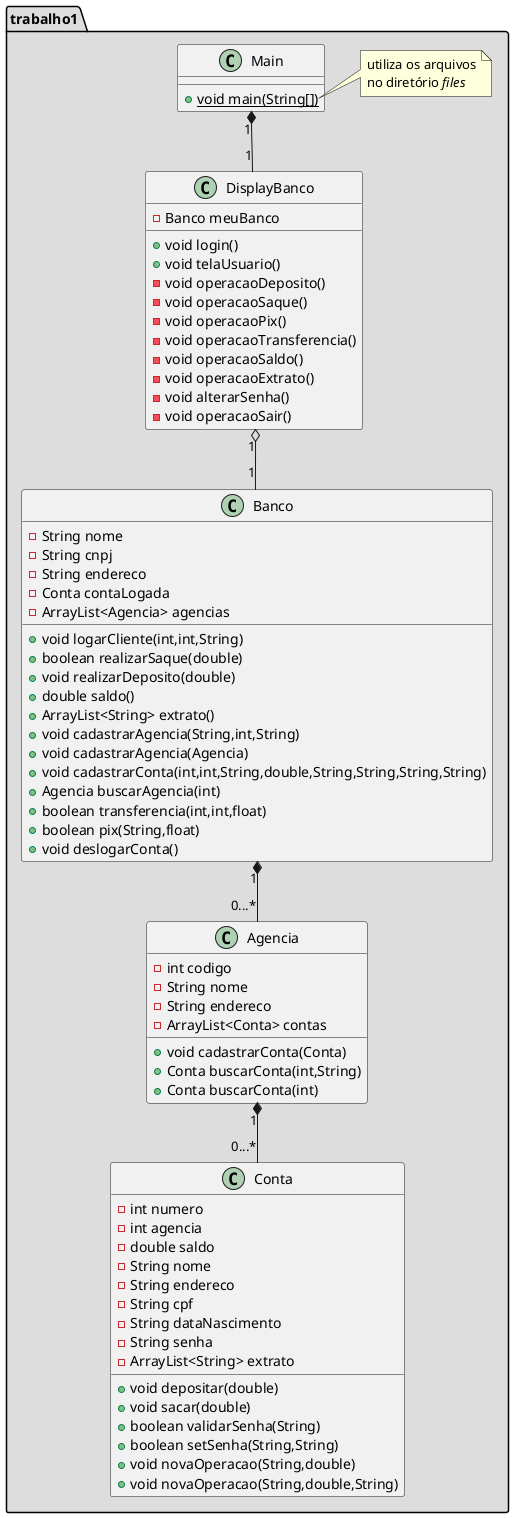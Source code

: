 @startuml

package trabalho1 #DDDDDD{

    class Main {
        + {static} void main(String[])
    }

    note right of Main::main
        utiliza os arquivos
        no diretório <i>files</i>
    end note

    class DisplayBanco {
        - Banco meuBanco
        + void login()
        + void telaUsuario()
        - void operacaoDeposito()
        - void operacaoSaque()
        - void operacaoPix()
        - void operacaoTransferencia()
        - void operacaoSaldo()
        - void operacaoExtrato()
        - void alterarSenha()
        - void operacaoSair()
    }

    class Banco {
        - String nome
        - String cnpj
        - String endereco
        - Conta contaLogada
        - ArrayList<Agencia> agencias
        + void logarCliente(int,int,String)
        + boolean realizarSaque(double)
        + void realizarDeposito(double)
        + double saldo()
        + ArrayList<String> extrato()
        + void cadastrarAgencia(String,int,String)
        + void cadastrarAgencia(Agencia)
        + void cadastrarConta(int,int,String,double,String,String,String,String)
        + Agencia buscarAgencia(int)
        + boolean transferencia(int,int,float)
        + boolean pix(String,float)
        + void deslogarConta()
    }

    class Agencia {
        - int codigo
        - String nome
        - String endereco
        - ArrayList<Conta> contas
        + void cadastrarConta(Conta)
        + Conta buscarConta(int,String)
        + Conta buscarConta(int)
    }

    class Conta {
        - int numero
        - int agencia
        - double saldo
        - String nome
        - String endereco
        - String cpf
        - String dataNascimento
        - String senha
        - ArrayList<String> extrato
        + void depositar(double)
        + void sacar(double)
        + boolean validarSenha(String)
        + boolean setSenha(String,String)
        + void novaOperacao(String,double)
        + void novaOperacao(String,double,String)
    }

    Main "1" *-- "1" DisplayBanco
    DisplayBanco "1" o-- "1" Banco
    Banco "1" *-- "0...*" Agencia
    Agencia "1" *-- "0...*" Conta

}

@enduml
